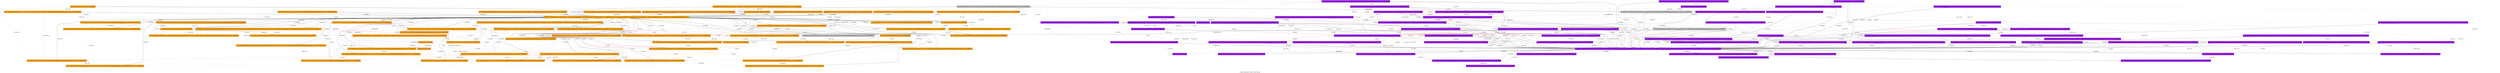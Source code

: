 strict graph "Program Dependency Graph for 'main' function" {
label="Program Dependency Graph for 'main' function";
Node0x561862c8b4a0 [fillcolor=orange, label="{  %21 = call i32 @sleep(i32 1), !dbg !114, DBGLOC file ./partitioned/multithreaded/orange/orange_rpc.c line 166 col 9 ENDDBGLOC}", shape="record", side="orange/orange", style=filled];
Node0x561862cbc9e0 [fillcolor=orange, label="{GLOBAL_VALUE:@_notify_next_tag.ssocket = internal global i8* null, align 8, !dbg !45, DBGLOC  ENDDBGLOC}", shape="record", side="orange/orange", style=filled];
Node0x561862c8b120 [fillcolor=orange, label="{  call void @llvm.memcpy.p0i8.p0i8.i64(i8* align 1 %14, i8* align 1 %15, i64 12, i1 false), !dbg !112, DBGLOC file ./partitioned/multithreaded/orange/orange_rpc.c line 165 col 19 ENDDBGLOC}", shape="record", side="orange/orange", style=filled];
Node0x561862ca8aa0 [fillcolor=orange, label="{  %7 = alloca \{ i64, i32 \}, align 1, DBGLOC  ENDDBGLOC}", shape="record", side="orange/orange", style=filled];
Node0x561862ca84a0 [fillcolor=orange, label="{  call void @llvm.dbg.declare(metadata %struct._tag** %2, metadata !119, metadata !DIExpression()), !dbg !120, DBGLOC file ./partitioned/multithreaded/orange/orange_rpc.c line 117 col 33 ENDDBGLOC}", shape="record", side="orange/orange", style=filled];
Node0x561862ca9010 [fillcolor=orange, label="{  %2 = alloca %struct._tag*, align 8, DBGLOC  ENDDBGLOC}", shape="record", side="orange/orange", style=filled];
Node0x56116bbf7a80 [fillcolor=purple, label="{GLOBAL_VALUE:@_handle_nextrpc.psocket = internal global i8* null, align 8, !dbg !45, DBGLOC  ENDDBGLOC}", shape="record", side="purple/purple", style=filled];
Node0x561862ca8b30 [fillcolor=orange, label="{  %16 = getelementptr inbounds \{ i64, i32 \}, \{ i64, i32 \}* %7, i32 0, i32 0, !dbg !112, DBGLOC file ./partitioned/multithreaded/orange/orange_rpc.c line 165 col 19 ENDDBGLOC}", shape="record", side="orange/orange", style=filled];
Node0x56116bbba300 [fillcolor=purple, label="{  call void @tag_write(%struct._tag* %3, i32 1, i32 1, i32 1), !dbg !113, DBGLOC file ./partitioned/multithreaded/purple/purple_rpc.c line 149 col 5 ENDDBGLOC}", shape="record", side="purple/purple", style=filled];
Node0x56116bbc5d60 [fillcolor=purple, label="{  %21 = call i32 @sleep(i32 1), !dbg !123, DBGLOC file ./partitioned/multithreaded/purple/purple_rpc.c line 161 col 9 ENDDBGLOC}", shape="record", side="purple/purple", style=filled];
Node0x56116bbba180 [fillcolor=purple, label="{  %2 = alloca %struct._tag*, align 8, DBGLOC  ENDDBGLOC}", shape="record", side="purple/purple", style=filled];
Node0x56116bbc9100 [fillcolor=purple, label="{  %28 = getelementptr inbounds %struct._nextrpc_datatype, %struct._nextrpc_datatype* %5, i32 0, i32 0, !dbg !134, DBGLOC file ./partitioned/multithreaded/purple/purple_rpc.c line 178 col 22 ENDDBGLOC}", shape="record", side="purple/purple", style=filled];
Node0x56116bbc91c0 [annotation="TAG_OKAY", dbginfo="Name: 6 on line 143 column 5 in file ./partitioned/multithreaded/purple/purple_rpc.c (local)", fillcolor=purple, label="{  %6 = alloca %struct._okay_datatype, align 1, DBGLOC  ENDDBGLOC}", shape="record", side="purple/purple", style=filled];
Node0x561862ca86e0 [fillcolor=orange, label="{  call void @llvm.dbg.declare(metadata %struct._tag* %4, metadata !123, metadata !DIExpression()), !dbg !124, DBGLOC file ./partitioned/multithreaded/orange/orange_rpc.c line 134 col 14 ENDDBGLOC}", shape="record", side="orange/orange", style=filled];
Node0x561862c8afd0 [fillcolor=orange, label="{  %13 = call i8* @xdc_pub_socket(), !dbg !110, DBGLOC file ./partitioned/multithreaded/orange/orange_rpc.c line 164 col 19 ENDDBGLOC}", shape="record", side="orange/orange", style=filled];
Node0x561862ca8f50 [fillcolor=orange, label="{  store i32 %33, i32* %34, align 1, !dbg !127, DBGLOC file ./partitioned/multithreaded/orange/orange_rpc.c line 171 col 13 ENDDBGLOC}", shape="record", side="orange/orange", style=filled];
Node0x56116bbc9340 [fillcolor=purple, label="{  %10 = load i32, i32* @_handle_nextrpc.inited, align 4, !dbg !114, DBGLOC file ./partitioned/multithreaded/purple/purple_rpc.c line 157 col 10 ENDDBGLOC}", shape="record", side="purple/purple", style=filled];
Node0x56116bbc5be0 [fillcolor=purple, label="{  call void @llvm.memcpy.p0i8.p0i8.i64(i8* align 1 %14, i8* align 1 %15, i64 12, i1 false), !dbg !121, DBGLOC file ./partitioned/multithreaded/purple/purple_rpc.c line 160 col 19 ENDDBGLOC}", shape="record", side="purple/purple", style=filled];
Node0x561862ca8a40 [fillcolor=orange, label="{  call void @llvm.dbg.declare(metadata %struct._okay_datatype* %6, metadata !151, metadata !DIExpression()), !dbg !157, DBGLOC file ./partitioned/multithreaded/orange/orange_rpc.c line 148 col 19 ENDDBGLOC}", shape="record", side="orange/orange", style=filled];
Node0x561862cc73d0 [fillcolor=orange, label="{GLOBAL_VALUE:@_notify_next_tag.psocket = internal global i8* null, align 8, !dbg !42, DBGLOC  ENDDBGLOC}", shape="record", side="orange/orange", style=filled];
Node0x561862ca8740 [dbginfo="Name: xdc_blocking_recv on line 180 column 5 in file ./partitioned/multithreaded/orange/orange_rpc.c (local)", fillcolor="gray", label="{  call void @xdc_blocking_recv(i8* %37, i8* %38, %struct._tag* %4), !dbg !133, DBGLOC file ./partitioned/multithreaded/orange/orange_rpc.c line 180 col 5 ENDDBGLOC}", shape="record", side="orange/orange", style="filled"];
Node0x561862c8b740 [fillcolor=orange, label="{\<\<ENTRY\>\> _notify_next_tag \<\<0x561862c2d800\> = distinct !DISubprogram(name: \"_notify_next_tag\", scope: \<0x561862c2e9e0\>, file: \<0x561862c2e9e0\>, line: 117, type: \<0x561862c2f7f0\>, scopeLine: 117, flags: DIFlagPrototyped, spFlags: DISPFlagDefinition, unit: \<0x561862c2d8f8\>, retainedNodes: \<0x561862c25850\>)\>}", shape="record", side="orange/orange", style=filled];
Node0x56116bbc9010 [fillcolor=purple, label="{  call void @tag_write(%struct._tag* %4, i32 2, i32 2, i32 2), !dbg !128, DBGLOC file ./partitioned/multithreaded/purple/purple_rpc.c line 174 col 5 ENDDBGLOC}", shape="record", side="purple/purple", style=filled];
Node0x56116bbc9650 [fillcolor=purple, label="{  store i32 0, i32* %25, align 1, !dbg !130, DBGLOC file ./partitioned/multithreaded/purple/purple_rpc.c line 175 col 12 ENDDBGLOC}", shape="record", side="purple/purple", style=filled];
Node0x56116bbc5bb0 [fillcolor=purple, label="{  %20 = call i8* @xdc_sub_socket(i64 %17, i32 %19), !dbg !121, DBGLOC file ./partitioned/multithreaded/purple/purple_rpc.c line 160 col 19 ENDDBGLOC}", shape="record", side="purple/purple", style=filled];
Node0x561862c8add0 [fillcolor=orange, label="{  %19 = load i32, i32* %18, align 1, !dbg !112, DBGLOC file ./partitioned/multithreaded/orange/orange_rpc.c line 165 col 19 ENDDBGLOC}", shape="record", side="orange/orange", style=filled];
Node0x56116bbc9280 [fillcolor=purple, label="{  %25 = getelementptr inbounds %struct._okay_datatype, %struct._okay_datatype* %6, i32 0, i32 0, !dbg !129, DBGLOC file ./partitioned/multithreaded/purple/purple_rpc.c line 175 col 10 ENDDBGLOC}", shape="record", side="purple/purple", style=filled];
Node0x56116bbba330 [dbginfo="Name: xdc_blocking_recv on line 173 column 5 in file ./partitioned/multithreaded/purple/purple_rpc.c (local)", fillcolor="gray", label="{  call void @xdc_blocking_recv(i8* %23, i8* %24, %struct._tag* %3), !dbg !127, DBGLOC file ./partitioned/multithreaded/purple/purple_rpc.c line 173 col 5 ENDDBGLOC}", shape="record", side="purple/purple", style="filled"];
Node0x561862ca8ef0 [fillcolor=orange, label="{  store i32 %25, i32* %26, align 1, !dbg !119, DBGLOC file ./partitioned/multithreaded/orange/orange_rpc.c line 169 col 13 ENDDBGLOC}", shape="record", side="orange/orange", style=filled];
Node0x56116bbb7790 [fillcolor=purple, label="{  ret void, !dbg !146, DBGLOC file ./partitioned/multithreaded/purple/purple_rpc.c line 181 col 1 ENDDBGLOC}", shape="record", side="purple/purple", style=filled];
Node0x561862ca8920 [fillcolor=orange, label="{  %34 = getelementptr inbounds %struct._nextrpc_datatype, %struct._nextrpc_datatype* %5, i32 0, i32 2, !dbg !126, DBGLOC file ./partitioned/multithreaded/orange/orange_rpc.c line 171 col 9 ENDDBGLOC}", shape="record", side="orange/orange", style=filled];
Node0x56116bbba240 [fillcolor=purple, label="{  %30 = load %struct._tag*, %struct._tag** %2, align 8, !dbg !135, DBGLOC file ./partitioned/multithreaded/purple/purple_rpc.c line 178 col 5 ENDDBGLOC}", shape="record", side="purple/purple", style=filled];
Node0x561862ca86b0 [dbginfo="Name: xdc_asyn_send on line 179 column 5 in file ./partitioned/multithreaded/orange/orange_rpc.c (local)", fillcolor="gray", label="{  call void @xdc_asyn_send(i8* %35, i8* %36, %struct._tag* %3), !dbg !130, DBGLOC file ./partitioned/multithreaded/orange/orange_rpc.c line 179 col 5 ENDDBGLOC}", shape="record", side="orange/orange", style="filled"];
Node0x56116bbb81b0 [color="blue", fillcolor=purple, label="{FORMAL_IN: 0 %struct._tag*}", shape="record", side="purple/purple", style=filled];
Node0x56116bbad600 [fillcolor=purple, label="{  br i1 %11, label %22, label %12, !dbg !116, DBGLOC file ./partitioned/multithreaded/purple/purple_rpc.c line 157 col 9 ENDDBGLOC}", shape="record", side="purple/purple", style=filled];
Node0x56116bbc92b0 [fillcolor=purple, label="{  %7 = alloca \{ i64, i32 \}, align 1, DBGLOC  ENDDBGLOC}", shape="record", side="purple/purple", style=filled];
Node0x561862ca8b60 [fillcolor=orange, label="{  %10 = load i32, i32* @_notify_next_tag.inited, align 4, !dbg !105, DBGLOC file ./partitioned/multithreaded/orange/orange_rpc.c line 162 col 10 ENDDBGLOC}", shape="record", side="orange/orange", style=filled];
Node0x56116bbf4f90 [fillcolor=purple, label="{  call void @_handle_nextrpc(%struct._tag* %5), !dbg !79, DBGLOC file ./partitioned/multithreaded/purple/purple_rpc.c line 285 col 1 ENDDBGLOC}", shape="record", side="purple/purple", style=filled];
Node0x56116bbc9400 [fillcolor=purple, label="{  call void @llvm.var.annotation(i8* %8, i8* getelementptr inbounds ([12 x i8], [12 x i8]* @.str.3, i32 0, i32 0), i8* getelementptr inbounds ([48 x i8], [48 x i8]* @.str.1.4, i32 0, i32 0), i32 138), !dbg !104, DBGLOC file ./partitioned/multithreaded/purple/purple_rpc.c line 138 col 5 ENDDBGLOC}", shape="record", side="purple/purple", style=filled];
Node0x56116bbba2a0 [fillcolor=purple, label="{  %3 = alloca %struct._tag, align 1, DBGLOC  ENDDBGLOC}", shape="record", side="purple/purple", style=filled];
Node0x561862ca8cb0 [fillcolor=orange, label="{  call void @llvm.var.annotation(i8* %8, i8* getelementptr inbounds ([12 x i8], [12 x i8]* @.str.3, i32 0, i32 0), i8* getelementptr inbounds ([48 x i8], [48 x i8]* @.str.1.4, i32 0, i32 0), i32 138), !dbg !94, DBGLOC file ./partitioned/multithreaded/orange/orange_rpc.c line 138 col 5 ENDDBGLOC}", shape="record", side="orange/orange", style=filled];
Node0x561862c8ae00 [fillcolor=orange, label="{  %29 = load i32, i32* %28, align 1, !dbg !121, DBGLOC file ./partitioned/multithreaded/orange/orange_rpc.c line 170 col 22 ENDDBGLOC}", shape="record", side="orange/orange", style=filled];
Node0x56116bb9cec0 [fillcolor=purple, label="{  store i32 %37, i32* %39, align 1, !dbg !145, DBGLOC file ./partitioned/multithreaded/purple/purple_rpc.c line 180 col 16 ENDDBGLOC}", shape="record", side="purple/purple", style=filled];
Node0x561862c8afa0 [fillcolor=orange, label="{  %37 = load i8*, i8** @_notify_next_tag.ssocket, align 8, !dbg !131, DBGLOC file ./partitioned/multithreaded/orange/orange_rpc.c line 180 col 23 ENDDBGLOC}", shape="record", side="orange/orange", style=filled];
Node0x561862ca8d10 [fillcolor=orange, label="{  call void @llvm.var.annotation(i8* %9, i8* getelementptr inbounds ([9 x i8], [9 x i8]* @.str.2.5, i32 0, i32 0), i8* getelementptr inbounds ([48 x i8], [48 x i8]* @.str.1.4, i32 0, i32 0), i32 148), !dbg !103, DBGLOC file ./partitioned/multithreaded/orange/orange_rpc.c line 148 col 5 ENDDBGLOC}", shape="record", side="orange/orange", style=filled];
Node0x56116bbc7e70 [fillcolor=purple, label="{  %33 = load i32, i32* %32, align 1, !dbg !138, DBGLOC file ./partitioned/multithreaded/purple/purple_rpc.c line 179 col 22 ENDDBGLOC}", shape="record", side="purple/purple", style=filled];
Node0x561862ca8e00 [fillcolor=orange, label="{  store i8* %13, i8** @_notify_next_tag.psocket, align 8, !dbg !111, DBGLOC file ./partitioned/multithreaded/orange/orange_rpc.c line 164 col 17 ENDDBGLOC}", shape="record", side="orange/orange", style=filled];
Node0x56116bbc6230 [fillcolor=purple, label="{  %35 = getelementptr inbounds %struct._tag, %struct._tag* %34, i32 0, i32 1, !dbg !140, DBGLOC file ./partitioned/multithreaded/purple/purple_rpc.c line 179 col 12 ENDDBGLOC}", shape="record", side="purple/purple", style=filled];
Node0x56116bbc90a0 [fillcolor=purple, label="{  call void @llvm.dbg.declare(metadata %struct._nextrpc_datatype* %5, metadata !139, metadata !DIExpression()), !dbg !162, DBGLOC file ./partitioned/multithreaded/purple/purple_rpc.c line 138 col 22 ENDDBGLOC}", shape="record", side="purple/purple", style=filled];
Node0x561862ca8830 [annotation="TAG_NEXTRPC", dbginfo="Name: 5 on line 138 column 5 in file ./partitioned/multithreaded/orange/orange_rpc.c (local)", fillcolor=orange, label="{  %5 = alloca %struct._nextrpc_datatype, align 1, DBGLOC  ENDDBGLOC}", shape="record", side="orange/orange", style=filled];
Node0x561862ca8b90 [fillcolor=orange, label="{  %18 = getelementptr inbounds \{ i64, i32 \}, \{ i64, i32 \}* %7, i32 0, i32 1, !dbg !112, DBGLOC file ./partitioned/multithreaded/orange/orange_rpc.c line 165 col 19 ENDDBGLOC}", shape="record", side="orange/orange", style=filled];
Node0x56116bbba2d0 [fillcolor=purple, label="{  call void @llvm.dbg.declare(metadata %struct._tag* %3, metadata !135, metadata !DIExpression()), !dbg !136, DBGLOC file ./partitioned/multithreaded/purple/purple_rpc.c line 133 col 14 ENDDBGLOC}", shape="record", side="purple/purple", style=filled];
Node0x561862ca88f0 [fillcolor=orange, label="{  %26 = getelementptr inbounds %struct._nextrpc_datatype, %struct._nextrpc_datatype* %5, i32 0, i32 0, !dbg !118, DBGLOC file ./partitioned/multithreaded/orange/orange_rpc.c line 169 col 9 ENDDBGLOC}", shape="record", side="orange/orange", style=filled];
Node0x56116bbc5ed0 [fillcolor=purple, label="{  %31 = getelementptr inbounds %struct._tag, %struct._tag* %30, i32 0, i32 0, !dbg !136, DBGLOC file ./partitioned/multithreaded/purple/purple_rpc.c line 178 col 12 ENDDBGLOC}", shape="record", side="purple/purple", style=filled];
Node0x56116bbc9590 [fillcolor=purple, label="{  store i8* %20, i8** @_handle_nextrpc.ssocket, align 8, !dbg !122, DBGLOC file ./partitioned/multithreaded/purple/purple_rpc.c line 160 col 17 ENDDBGLOC}", shape="record", side="purple/purple", style=filled];
Node0x561862c8af70 [fillcolor=orange, label="{  %35 = load i8*, i8** @_notify_next_tag.psocket, align 8, !dbg !128, DBGLOC file ./partitioned/multithreaded/orange/orange_rpc.c line 179 col 19 ENDDBGLOC}", shape="record", side="orange/orange", style=filled];
Node0x561862ca8650 [fillcolor=orange, label="{  call void @tag_write(%struct._tag* %3, i32 1, i32 1, i32 1), !dbg !95, DBGLOC file ./partitioned/multithreaded/orange/orange_rpc.c line 144 col 5 ENDDBGLOC}", shape="record", side="orange/orange", style=filled];
Node0x561862c89340 [fillcolor=orange, label="{  store %struct._tag* %0, %struct._tag** %2, align 8, DBGLOC  ENDDBGLOC}", shape="record", side="orange/orange", style=filled];
Node0x561862ca8890 [fillcolor=orange, label="{  %8 = bitcast %struct._nextrpc_datatype* %5 to i8*, !dbg !94, DBGLOC file ./partitioned/multithreaded/orange/orange_rpc.c line 138 col 5 ENDDBGLOC}", shape="record", side="orange/orange", style=filled];
Node0x56116bbc91f0 [fillcolor=purple, label="{  call void @llvm.dbg.declare(metadata %struct._okay_datatype* %6, metadata !164, metadata !DIExpression()), !dbg !170, DBGLOC file ./partitioned/multithreaded/purple/purple_rpc.c line 143 col 19 ENDDBGLOC}", shape="record", side="purple/purple", style=filled];
Node0x56116bbc93d0 [fillcolor=purple, label="{  %11 = icmp ne i32 %10, 0, !dbg !114, DBGLOC file ./partitioned/multithreaded/purple/purple_rpc.c line 157 col 10 ENDDBGLOC}", shape="record", side="purple/purple", style=filled];
Node0x56116bbc90d0 [fillcolor=purple, label="{  %8 = bitcast %struct._nextrpc_datatype* %5 to i8*, !dbg !104, DBGLOC file ./partitioned/multithreaded/purple/purple_rpc.c line 138 col 5 ENDDBGLOC}", shape="record", side="purple/purple", style=filled];
Node0x56116bbc81a0 [fillcolor=purple, label="{  %39 = getelementptr inbounds %struct._tag, %struct._tag* %38, i32 0, i32 2, !dbg !144, DBGLOC file ./partitioned/multithreaded/purple/purple_rpc.c line 180 col 12 ENDDBGLOC}", shape="record", side="purple/purple", style=filled];
Node0x56116bbc9250 [fillcolor=purple, label="{  %27 = bitcast %struct._okay_datatype* %6 to i8*, !dbg !132, DBGLOC file ./partitioned/multithreaded/purple/purple_rpc.c line 176 col 28 ENDDBGLOC}", shape="record", side="purple/purple", style=filled];
Node0x56116bbc9460 [fillcolor=purple, label="{  call void @llvm.var.annotation(i8* %9, i8* getelementptr inbounds ([9 x i8], [9 x i8]* @.str.2.5, i32 0, i32 0), i8* getelementptr inbounds ([48 x i8], [48 x i8]* @.str.1.4, i32 0, i32 0), i32 143), !dbg !112, DBGLOC file ./partitioned/multithreaded/purple/purple_rpc.c line 143 col 5 ENDDBGLOC}", shape="record", side="purple/purple", style=filled];
Node0x561862ca8860 [fillcolor=orange, label="{  call void @llvm.dbg.declare(metadata %struct._nextrpc_datatype* %5, metadata !125, metadata !DIExpression()), !dbg !148, DBGLOC file ./partitioned/multithreaded/orange/orange_rpc.c line 138 col 22 ENDDBGLOC}", shape="record", side="orange/orange", style=filled];
Node0x561862c8c340 [color="blue", fillcolor=orange, label="{FORMAL_OUT: 0 %struct._tag*}", shape="record", side="orange/orange", style=filled];
Node0x561862ca84d0 [fillcolor=orange, label="{  %27 = load %struct._tag*, %struct._tag** %2, align 8, !dbg !120, DBGLOC file ./partitioned/multithreaded/orange/orange_rpc.c line 170 col 15 ENDDBGLOC}", shape="record", side="orange/orange", style=filled];
Node0x56116bbc7fb0 [fillcolor=purple, label="{  %37 = load i32, i32* %36, align 1, !dbg !142, DBGLOC file ./partitioned/multithreaded/purple/purple_rpc.c line 180 col 22 ENDDBGLOC}", shape="record", side="purple/purple", style=filled];
Node0x56116bbba270 [fillcolor=purple, label="{  %38 = load %struct._tag*, %struct._tag** %2, align 8, !dbg !143, DBGLOC file ./partitioned/multithreaded/purple/purple_rpc.c line 180 col 5 ENDDBGLOC}", shape="record", side="purple/purple", style=filled];
Node0x56116bbc8fb0 [fillcolor=purple, label="{  %4 = alloca %struct._tag, align 1, DBGLOC  ENDDBGLOC}", shape="record", side="purple/purple", style=filled];
Node0x56116bbc9220 [fillcolor=purple, label="{  %9 = bitcast %struct._okay_datatype* %6 to i8*, !dbg !112, DBGLOC file ./partitioned/multithreaded/purple/purple_rpc.c line 143 col 5 ENDDBGLOC}", shape="record", side="purple/purple", style=filled];
Node0x56116bbc9130 [fillcolor=purple, label="{  %24 = bitcast %struct._nextrpc_datatype* %5 to i8*, !dbg !126, DBGLOC file ./partitioned/multithreaded/purple/purple_rpc.c line 173 col 32 ENDDBGLOC}", shape="record", side="purple/purple", style=filled];
Node0x561862c8bb50 [fillcolor=orange, label="{  ret void, !dbg !134, DBGLOC file ./partitioned/multithreaded/orange/orange_rpc.c line 183 col 1 ENDDBGLOC}", shape="record", side="orange/orange", style=filled];
Node0x561862ca89e0 [fillcolor=orange, label="{  %36 = bitcast %struct._nextrpc_datatype* %5 to i8*, !dbg !129, DBGLOC file ./partitioned/multithreaded/orange/orange_rpc.c line 179 col 28 ENDDBGLOC}", shape="record", side="orange/orange", style=filled];
Node0x561862ca8620 [fillcolor=orange, label="{  call void @llvm.dbg.declare(metadata %struct._tag* %3, metadata !121, metadata !DIExpression()), !dbg !122, DBGLOC file ./partitioned/multithreaded/orange/orange_rpc.c line 133 col 14 ENDDBGLOC}", shape="record", side="orange/orange", style=filled];
Node0x56116bbc9070 [dbginfo="Name: xdc_asyn_send on line 176 column 5 in file ./partitioned/multithreaded/purple/purple_rpc.c (local)", fillcolor="gray", label="{  call void @xdc_asyn_send(i8* %26, i8* %27, %struct._tag* %4), !dbg !133, DBGLOC file ./partitioned/multithreaded/purple/purple_rpc.c line 176 col 5 ENDDBGLOC}", shape="record", side="purple/purple", style="filled"];
Node0x56116bbc7e10 [fillcolor=purple, label="{  %26 = load i8*, i8** @_handle_nextrpc.psocket, align 8, !dbg !131, DBGLOC file ./partitioned/multithreaded/purple/purple_rpc.c line 176 col 19 ENDDBGLOC}", shape="record", side="purple/purple", style=filled];
Node0x561862c8b770 [fillcolor=orange, label="{  br label %22, !dbg !115, DBGLOC file ./partitioned/multithreaded/orange/orange_rpc.c line 167 col 5 ENDDBGLOC}", shape="record", side="orange/orange", style=filled];
Node0x56116bbc9560 [fillcolor=purple, label="{  store i8* %13, i8** @_handle_nextrpc.psocket, align 8, !dbg !120, DBGLOC file ./partitioned/multithreaded/purple/purple_rpc.c line 159 col 17 ENDDBGLOC}", shape="record", side="purple/purple", style=filled];
Node0x56116bbba1e0 [fillcolor=purple, label="{  call void @llvm.dbg.declare(metadata %struct._tag** %2, metadata !133, metadata !DIExpression()), !dbg !134, DBGLOC file ./partitioned/multithreaded/purple/purple_rpc.c line 117 col 32 ENDDBGLOC}", shape="record", side="purple/purple", style=filled];
Node0x561862c8b1e0 [fillcolor=orange, label="{  %24 = getelementptr inbounds %struct._tag, %struct._tag* %23, i32 0, i32 0, !dbg !117, DBGLOC file ./partitioned/multithreaded/orange/orange_rpc.c line 169 col 22 ENDDBGLOC}", shape="record", side="orange/orange", style=filled];
Node0x561862ca8e30 [fillcolor=orange, label="{  store i8* %20, i8** @_notify_next_tag.ssocket, align 8, !dbg !113, DBGLOC file ./partitioned/multithreaded/orange/orange_rpc.c line 165 col 17 ENDDBGLOC}", shape="record", side="orange/orange", style=filled];
Node0x56116bbc7de0 [fillcolor=purple, label="{  %19 = load i32, i32* %18, align 1, !dbg !121, DBGLOC file ./partitioned/multithreaded/purple/purple_rpc.c line 160 col 19 ENDDBGLOC}", shape="record", side="purple/purple", style=filled];
Node0x56116bb9d140 [fillcolor=purple, label="{  store i32 %33, i32* %35, align 1, !dbg !141, DBGLOC file ./partitioned/multithreaded/purple/purple_rpc.c line 179 col 16 ENDDBGLOC}", shape="record", side="purple/purple", style=filled];
Node0x56116bbc7e40 [fillcolor=purple, label="{  %29 = load i32, i32* %28, align 1, !dbg !134, DBGLOC file ./partitioned/multithreaded/purple/purple_rpc.c line 178 col 22 ENDDBGLOC}", shape="record", side="purple/purple", style=filled];
Node0x561862ca8bc0 [fillcolor=orange, label="{  store i32 1, i32* @_notify_next_tag.inited, align 4, !dbg !108, DBGLOC file ./partitioned/multithreaded/orange/orange_rpc.c line 163 col 16 ENDDBGLOC}", shape="record", side="orange/orange", style=filled];
Node0x561862ca8b00 [fillcolor=orange, label="{  %14 = bitcast \{ i64, i32 \}* %7 to i8*, !dbg !112, DBGLOC file ./partitioned/multithreaded/orange/orange_rpc.c line 165 col 19 ENDDBGLOC}", shape="record", side="orange/orange", style=filled];
Node0x56116bbc9310 [fillcolor=purple, label="{  %16 = getelementptr inbounds \{ i64, i32 \}, \{ i64, i32 \}* %7, i32 0, i32 0, !dbg !121, DBGLOC file ./partitioned/multithreaded/purple/purple_rpc.c line 160 col 19 ENDDBGLOC}", shape="record", side="purple/purple", style=filled];
Node0x561862ca8f80 [fillcolor=orange, label="{  br i1 %11, label %22, label %12, !dbg !107, DBGLOC file ./partitioned/multithreaded/orange/orange_rpc.c line 162 col 9 ENDDBGLOC}", shape="record", side="orange/orange", style=filled];
Node0x56116bbc9370 [fillcolor=purple, label="{  %18 = getelementptr inbounds \{ i64, i32 \}, \{ i64, i32 \}* %7, i32 0, i32 1, !dbg !121, DBGLOC file ./partitioned/multithreaded/purple/purple_rpc.c line 160 col 19 ENDDBGLOC}", shape="record", side="purple/purple", style=filled];
Node0x56116bbba1b0 [fillcolor=purple, label="{  store %struct._tag* %0, %struct._tag** %2, align 8, DBGLOC  ENDDBGLOC}", shape="record", side="purple/purple", style=filled];
Node0x561862ca8680 [fillcolor=orange, label="{  %4 = alloca %struct._tag, align 1, DBGLOC  ENDDBGLOC}", shape="record", side="orange/orange", style=filled];
Node0x561862ca85f0 [fillcolor=orange, label="{  %3 = alloca %struct._tag, align 1, DBGLOC  ENDDBGLOC}", shape="record", side="orange/orange", style=filled];
Node0x56116bbc93a0 [fillcolor=purple, label="{  store i32 1, i32* @_handle_nextrpc.inited, align 4, !dbg !117, DBGLOC file ./partitioned/multithreaded/purple/purple_rpc.c line 158 col 16 ENDDBGLOC}", shape="record", side="purple/purple", style=filled];
Node0x561862c8ae30 [fillcolor=orange, label="{  %33 = load i32, i32* %32, align 1, !dbg !125, DBGLOC file ./partitioned/multithreaded/orange/orange_rpc.c line 171 col 22 ENDDBGLOC}", shape="record", side="orange/orange", style=filled];
Node0x561862c8b350 [fillcolor=orange, label="{  %28 = getelementptr inbounds %struct._tag, %struct._tag* %27, i32 0, i32 1, !dbg !121, DBGLOC file ./partitioned/multithreaded/orange/orange_rpc.c line 170 col 22 ENDDBGLOC}", shape="record", side="orange/orange", style=filled];
Node0x56116bbc9190 [fillcolor=purple, label="{  %36 = getelementptr inbounds %struct._nextrpc_datatype, %struct._nextrpc_datatype* %5, i32 0, i32 2, !dbg !142, DBGLOC file ./partitioned/multithreaded/purple/purple_rpc.c line 180 col 22 ENDDBGLOC}", shape="record", side="purple/purple", style=filled];
Node0x561862ca8a70 [fillcolor=orange, label="{  %9 = bitcast %struct._okay_datatype* %6 to i8*, !dbg !103, DBGLOC file ./partitioned/multithreaded/orange/orange_rpc.c line 148 col 5 ENDDBGLOC}", shape="record", side="orange/orange", style=filled];
Node0x561862c8ad70 [fillcolor=orange, label="{  %17 = load i64, i64* %16, align 1, !dbg !112, DBGLOC file ./partitioned/multithreaded/orange/orange_rpc.c line 165 col 19 ENDDBGLOC}", shape="record", side="orange/orange", style=filled];
Node0x56116bbc92e0 [fillcolor=purple, label="{  %14 = bitcast \{ i64, i32 \}* %7 to i8*, !dbg !121, DBGLOC file ./partitioned/multithreaded/purple/purple_rpc.c line 160 col 19 ENDDBGLOC}", shape="record", side="purple/purple", style=filled];
Node0x561862ca85c0 [fillcolor=orange, label="{  %31 = load %struct._tag*, %struct._tag** %2, align 8, !dbg !124, DBGLOC file ./partitioned/multithreaded/orange/orange_rpc.c line 171 col 15 ENDDBGLOC}", shape="record", side="orange/orange", style=filled];
Node0x56116bbba210 [fillcolor=purple, label="{  %34 = load %struct._tag*, %struct._tag** %2, align 8, !dbg !139, DBGLOC file ./partitioned/multithreaded/purple/purple_rpc.c line 179 col 5 ENDDBGLOC}", shape="record", side="purple/purple", style=filled];
Node0x56116bbb7390 [fillcolor=purple, label="{\<\<ENTRY\>\> _handle_nextrpc \<\<0x56116bb59640\> = distinct !DISubprogram(name: \"_handle_nextrpc\", scope: \<0x56116bb5afd0\>, file: \<0x56116bb5afd0\>, line: 117, type: \<0x56116bb5b1c0\>, scopeLine: 117, flags: DIFlagPrototyped, spFlags: DISPFlagDefinition, unit: \<0x56116bb59388\>, retainedNodes: \<0x56116bb59100\>)\>}", shape="record", side="purple/purple", style=filled];
Node0x56116bbae770 [fillcolor=purple, label="{  store i32 %29, i32* %31, align 1, !dbg !137, DBGLOC file ./partitioned/multithreaded/purple/purple_rpc.c line 178 col 16 ENDDBGLOC}", shape="record", side="purple/purple", style=filled];
Node0x561862c8c280 [color="blue", fillcolor=orange, label="{FORMAL_IN: 0 %struct._tag*}", shape="record", side="orange/orange", style=filled];
Node0x56116bbc9040 [annotation="TAG_NEXTRPC", dbginfo="Name: 5 on line 138 column 5 in file ./partitioned/multithreaded/purple/purple_rpc.c (local)", fillcolor=purple, label="{  %5 = alloca %struct._nextrpc_datatype, align 1, DBGLOC  ENDDBGLOC}", shape="record", side="purple/purple", style=filled];
Node0x56116bbc9160 [fillcolor=purple, label="{  %32 = getelementptr inbounds %struct._nextrpc_datatype, %struct._nextrpc_datatype* %5, i32 0, i32 1, !dbg !138, DBGLOC file ./partitioned/multithreaded/purple/purple_rpc.c line 179 col 22 ENDDBGLOC}", shape="record", side="purple/purple", style=filled];
Node0x561862ca88c0 [fillcolor=orange, label="{  %30 = getelementptr inbounds %struct._nextrpc_datatype, %struct._nextrpc_datatype* %5, i32 0, i32 1, !dbg !122, DBGLOC file ./partitioned/multithreaded/orange/orange_rpc.c line 170 col 9 ENDDBGLOC}", shape="record", side="orange/orange", style=filled];
Node0x561862cc9010 [fillcolor=orange, label="{GLOBAL_VALUE:@_notify_next_tag.inited = internal global i32 0, align 4, !dbg !11, DBGLOC  ENDDBGLOC}", shape="record", side="orange/orange", style=filled];
Node0x561862c8b3b0 [fillcolor=orange, label="{  %32 = getelementptr inbounds %struct._tag, %struct._tag* %31, i32 0, i32 2, !dbg !125, DBGLOC file ./partitioned/multithreaded/orange/orange_rpc.c line 171 col 22 ENDDBGLOC}", shape="record", side="orange/orange", style=filled];
Node0x56116bbc7d80 [fillcolor=purple, label="{  %17 = load i64, i64* %16, align 1, !dbg !121, DBGLOC file ./partitioned/multithreaded/purple/purple_rpc.c line 160 col 19 ENDDBGLOC}", shape="record", side="purple/purple", style=filled];
Node0x56116bbc8fe0 [fillcolor=purple, label="{  call void @llvm.dbg.declare(metadata %struct._tag* %4, metadata !137, metadata !DIExpression()), !dbg !138, DBGLOC file ./partitioned/multithreaded/purple/purple_rpc.c line 134 col 14 ENDDBGLOC}", shape="record", side="purple/purple", style=filled];
Node0x56116bbb7400 [fillcolor=purple, label="{  br label %22, !dbg !124, DBGLOC file ./partitioned/multithreaded/purple/purple_rpc.c line 162 col 5 ENDDBGLOC}", shape="record", side="purple/purple", style=filled];
Node0x56116bbb8370 [color="blue", fillcolor=purple, label="{FORMAL_OUT: 0 %struct._tag*}", shape="record", side="purple/purple", style=filled];
Node0x561862ca8710 [fillcolor=orange, label="{  call void @tag_write(%struct._tag* %4, i32 2, i32 2, i32 2), !dbg !104, DBGLOC file ./partitioned/multithreaded/orange/orange_rpc.c line 154 col 5 ENDDBGLOC}", shape="record", side="orange/orange", style=filled];
Node0x56116bbc7db0 [fillcolor=purple, label="{  %23 = load i8*, i8** @_handle_nextrpc.ssocket, align 8, !dbg !125, DBGLOC file ./partitioned/multithreaded/purple/purple_rpc.c line 173 col 23 ENDDBGLOC}", shape="record", side="purple/purple", style=filled];
Node0x561862ca8770 [fillcolor=orange, label="{  %15 = bitcast %struct._tag* %4 to i8*, !dbg !112, DBGLOC file ./partitioned/multithreaded/orange/orange_rpc.c line 165 col 19 ENDDBGLOC}", shape="record", side="orange/orange", style=filled];
Node0x56116bbc8f80 [fillcolor=purple, label="{  %15 = bitcast %struct._tag* %3 to i8*, !dbg !121, DBGLOC file ./partitioned/multithreaded/purple/purple_rpc.c line 160 col 19 ENDDBGLOC}", shape="record", side="purple/purple", style=filled];
Node0x561862ca8500 [fillcolor=orange, label="{  %23 = load %struct._tag*, %struct._tag** %2, align 8, !dbg !116, DBGLOC file ./partitioned/multithreaded/orange/orange_rpc.c line 169 col 15 ENDDBGLOC}", shape="record", side="orange/orange", style=filled];
Node0x56116bbf7b20 [fillcolor=purple, label="{GLOBAL_VALUE:@_handle_nextrpc.ssocket = internal global i8* null, align 8, !dbg !48, DBGLOC  ENDDBGLOC}", shape="record", side="purple/purple", style=filled];
Node0x561862ca8a10 [annotation="TAG_OKAY", dbginfo="Name: 6 on line 148 column 5 in file ./partitioned/multithreaded/orange/orange_rpc.c (local)", fillcolor=orange, label="{  %6 = alloca %struct._okay_datatype, align 1, DBGLOC  ENDDBGLOC}", shape="record", side="orange/orange", style=filled];
Node0x561862c8b0f0 [fillcolor=orange, label="{  %20 = call i8* @xdc_sub_socket_non_blocking(i64 %17, i32 %19, i32 1000), !dbg !112, DBGLOC file ./partitioned/multithreaded/orange/orange_rpc.c line 165 col 19 ENDDBGLOC}", shape="record", side="orange/orange", style=filled];
Node0x561862ca8ad0 [fillcolor=orange, label="{  %38 = bitcast %struct._okay_datatype* %6 to i8*, !dbg !132, DBGLOC file ./partitioned/multithreaded/orange/orange_rpc.c line 180 col 32 ENDDBGLOC}", shape="record", side="orange/orange", style=filled];
Node0x56116bbc5b40 [fillcolor=purple, label="{  %13 = call i8* @xdc_pub_socket(), !dbg !119, DBGLOC file ./partitioned/multithreaded/purple/purple_rpc.c line 159 col 19 ENDDBGLOC}", shape="record", side="purple/purple", style=filled];
Node0x561862c8ada0 [fillcolor=orange, label="{  %25 = load i32, i32* %24, align 1, !dbg !117, DBGLOC file ./partitioned/multithreaded/orange/orange_rpc.c line 169 col 22 ENDDBGLOC}", shape="record", side="orange/orange", style=filled];
Node0x56116bbf3fc0 [fillcolor=purple, label="{GLOBAL_VALUE:@_handle_nextrpc.inited = internal global i32 0, align 4, !dbg !20, DBGLOC  ENDDBGLOC}", shape="record", side="purple/purple", style=filled];
Node0x561862ca8c80 [fillcolor=orange, label="{  %11 = icmp ne i32 %10, 0, !dbg !105, DBGLOC file ./partitioned/multithreaded/orange/orange_rpc.c line 162 col 10 ENDDBGLOC}", shape="record", side="orange/orange", style=filled];
Node0x561862ca8f20 [fillcolor=orange, label="{  store i32 %29, i32* %30, align 1, !dbg !123, DBGLOC file ./partitioned/multithreaded/orange/orange_rpc.c line 170 col 13 ENDDBGLOC}", shape="record", side="orange/orange", style=filled];
N [pos="0,25!", shape=polygon, side=green, style=invis];
S [pos="0,-25!", shape=polygon, side=orange, style=invis];
Node0x561862c8b4a0 -- Node0x561862c8af70  [label="{D_general}", style="dotted"];
Node0x561862c8b4a0 -- Node0x561862c8afa0  [label="{D_general}", style="dotted"];
Node0x561862c8b4a0 -- Node0x561862c8b740  [label="{CONTROL}"];
Node0x561862c8b4a0 -- S  [style=invis];
Node0x561862cbc9e0 -- Node0x561862c8b740  [label="{SCOPE}"];
Node0x561862cbc9e0 -- Node0x561862c8afa0  [label="{GLOBAL_DEP}", style="dotted"];
Node0x561862cbc9e0 -- Node0x561862ca8e30  [label="{GLOBAL_DEP}", style="dotted"];
Node0x561862cbc9e0 -- S  [style=invis];
Node0x561862c8b120 -- Node0x561862ca8770  [label="{DEF_USE}", style="dotted"];
Node0x561862c8b120 -- Node0x561862ca8b00  [label="{DEF_USE}", style="dotted"];
Node0x561862c8b120 -- Node0x561862c8b740  [label="{CONTROL}"];
Node0x561862c8b120 -- S  [style=invis];
Node0x561862ca8aa0 -- Node0x561862ca8b00  [color="red", label="{D_ALIAS}", penwidth="2.0", style="dotted"];
Node0x561862ca8aa0 -- Node0x561862ca8b30  [label="{DEF_USE}", style="dotted"];
Node0x561862ca8aa0 -- Node0x561862ca8b90  [label="{DEF_USE}", style="dotted"];
Node0x561862ca8aa0 -- Node0x561862c8ad70  [label="{D_general}", style="dotted"];
Node0x561862ca8aa0 -- Node0x561862c8add0  [label="{D_general}", style="dotted"];
Node0x561862ca8aa0 -- Node0x561862c8b740  [label="{CONTROL}"];
Node0x561862ca8aa0 -- S  [style=invis];
Node0x561862ca84a0 -- Node0x561862ca9010  [label="{DEF_USE}", style="dotted"];
Node0x561862ca84a0 -- Node0x561862c8b740  [label="{CONTROL}"];
Node0x561862ca84a0 -- S  [style=invis];
Node0x561862ca9010 -- Node0x561862c89340  [label="{DEF_USE}", style="dotted"];
Node0x561862ca9010 -- Node0x561862ca8500  [label="{DATA_READ}", style="dotted"];
Node0x561862ca9010 -- Node0x561862ca84d0  [label="{DATA_READ}", style="dotted"];
Node0x561862ca9010 -- Node0x561862ca85c0  [label="{DATA_READ}", style="dotted"];
Node0x561862ca9010 -- Node0x561862c8b740  [label="{CONTROL}"];
Node0x561862ca9010 -- S  [style=invis];
Node0x56116bbf7a80 -- Node0x56116bbb7390  [label="{SCOPE}"];
Node0x56116bbf7a80 -- Node0x56116bbc7e10  [label="{GLOBAL_DEP}", style="dotted"];
Node0x56116bbf7a80 -- Node0x56116bbc9560  [label="{GLOBAL_DEP}", style="dotted"];
Node0x56116bbf7a80 -- N  [style=invis];
Node0x561862ca8b30 -- Node0x561862c8ad70  [label="{DATA_READ}", style="dotted"];
Node0x561862ca8b30 -- Node0x561862c8b740  [label="{CONTROL}"];
Node0x561862ca8b30 -- S  [style=invis];
Node0x56116bbba300 -- Node0x56116bbba2a0  [label="{DEF_USE}", style="dotted"];
Node0x56116bbba300 -- Node0x56116bbc7db0  [label="{D_general}", style="dotted"];
Node0x56116bbba300 -- Node0x56116bbc7e10  [label="{D_general}", style="dotted"];
Node0x56116bbba300 -- Node0x56116bbc7e40  [label="{D_general}", style="dotted"];
Node0x56116bbba300 -- Node0x56116bbc7e70  [label="{D_general}", style="dotted"];
Node0x56116bbba300 -- Node0x56116bbc7fb0  [label="{D_general}", style="dotted"];
Node0x56116bbba300 -- Node0x56116bbb7390  [label="{CONTROL}"];
Node0x56116bbba300 -- N  [style=invis];
Node0x56116bbc5d60 -- Node0x56116bbc7db0  [label="{D_general}", style="dotted"];
Node0x56116bbc5d60 -- Node0x56116bbc7e10  [label="{D_general}", style="dotted"];
Node0x56116bbc5d60 -- Node0x56116bbc7e40  [label="{D_general}", style="dotted"];
Node0x56116bbc5d60 -- Node0x56116bbc7e70  [label="{D_general}", style="dotted"];
Node0x56116bbc5d60 -- Node0x56116bbc7fb0  [label="{D_general}", style="dotted"];
Node0x56116bbc5d60 -- Node0x56116bbb7390  [label="{CONTROL}"];
Node0x56116bbc5d60 -- N  [style=invis];
Node0x56116bbba180 -- Node0x56116bbba1b0  [label="{DEF_USE}", style="dotted"];
Node0x56116bbba180 -- Node0x56116bbba1e0  [label="{DEF_USE}", style="dotted"];
Node0x56116bbba180 -- Node0x56116bbba240  [label="{DATA_READ}", style="dotted"];
Node0x56116bbba180 -- Node0x56116bbba210  [label="{DATA_READ}", style="dotted"];
Node0x56116bbba180 -- Node0x56116bbba270  [label="{DATA_READ}", style="dotted"];
Node0x56116bbba180 -- Node0x56116bbb7390  [label="{CONTROL}"];
Node0x56116bbba180 -- N  [style=invis];
Node0x56116bbc9100 -- Node0x56116bbc9040  [label="{DEF_USE}", style="dotted"];
Node0x56116bbc9100 -- Node0x56116bbc7e40  [label="{DATA_READ}", style="dotted"];
Node0x56116bbc9100 -- Node0x56116bbb7390  [label="{CONTROL}"];
Node0x56116bbc9100 -- N  [style=invis];
Node0x56116bbc91c0 -- Node0x56116bbc91f0  [label="{DEF_USE}", style="dotted"];
Node0x56116bbc91c0 -- Node0x56116bbc9220  [color="red", label="{D_ALIAS}", penwidth="2.0", style="dotted"];
Node0x56116bbc91c0 -- Node0x56116bbc9280  [label="{DEF_USE}", style="dotted"];
Node0x56116bbc91c0 -- Node0x56116bbc9250  [color="red", label="{D_ALIAS}", penwidth="2.0", style="dotted"];
Node0x56116bbc91c0 -- Node0x56116bbb7390  [label="{CONTROL}"];
Node0x56116bbc91c0 -- N  [style=invis];
Node0x561862ca86e0 -- Node0x561862ca8680  [label="{DEF_USE}", style="dotted"];
Node0x561862ca86e0 -- Node0x561862c8b740  [label="{CONTROL}"];
Node0x561862ca86e0 -- S  [style=invis];
Node0x561862c8afd0 -- Node0x561862ca8e00  [label="{DEF_USE}", style="dotted"];
Node0x561862c8afd0 -- Node0x561862c8b740  [label="{CONTROL}"];
Node0x561862c8afd0 -- S  [style=invis];
Node0x561862ca8f50 -- Node0x561862ca8920  [label="{DEF_USE}", style="dotted"];
Node0x561862ca8f50 -- Node0x561862ca8b60  [color="red", label="{D_ALIAS}", penwidth="2.0", style="dotted"];
Node0x561862ca8f50 -- Node0x561862ca8bc0  [color="red", label="{D_ALIAS}", penwidth="2.0", style="dotted"];
Node0x561862ca8f50 -- Node0x561862ca8ef0  [color="red", label="{D_ALIAS}", penwidth="2.0", style="dotted"];
Node0x561862ca8f50 -- Node0x561862ca8f20  [color="red", label="{D_ALIAS}", penwidth="2.0", style="dotted"];
Node0x561862ca8f50 -- Node0x561862c8ae30  [label="{DEF_USE}", style="dotted"];
Node0x561862ca8f50 -- Node0x561862c8b740  [label="{CONTROL}"];
Node0x561862ca8f50 -- S  [style=invis];
Node0x56116bbc9340 -- Node0x56116bbba1b0  [color="red", label="{D_ALIAS}", penwidth="2.0", style="dotted"];
Node0x56116bbc9340 -- Node0x56116bbc93d0  [label="{DEF_USE}", style="dotted"];
Node0x56116bbc9340 -- Node0x56116bbc93a0  [color="red", label="{D_ALIAS}", penwidth="2.0", style="dotted"];
Node0x56116bbc9340 -- Node0x56116bbc9560  [color="red", label="{D_ALIAS}", penwidth="2.0", style="dotted"];
Node0x56116bbc9340 -- Node0x56116bbc9590  [color="red", label="{D_ALIAS}", penwidth="2.0", style="dotted"];
Node0x56116bbc9340 -- Node0x56116bbc9650  [color="red", label="{D_ALIAS}", penwidth="2.0", style="dotted"];
Node0x56116bbc9340 -- Node0x56116bbae770  [color="red", label="{D_ALIAS}", penwidth="2.0", style="dotted"];
Node0x56116bbc9340 -- Node0x56116bb9d140  [color="red", label="{D_ALIAS}", penwidth="2.0", style="dotted"];
Node0x56116bbc9340 -- Node0x56116bb9cec0  [color="red", label="{D_ALIAS}", penwidth="2.0", style="dotted"];
Node0x56116bbc9340 -- Node0x56116bbb7390  [label="{CONTROL}"];
Node0x56116bbc9340 -- Node0x56116bbf3fc0  [label="{GLOBAL_DEP}", style="dotted"];
Node0x56116bbc9340 -- N  [style=invis];
Node0x56116bbc5be0 -- Node0x56116bbc8f80  [label="{DEF_USE}", style="dotted"];
Node0x56116bbc5be0 -- Node0x56116bbc92e0  [label="{DEF_USE}", style="dotted"];
Node0x56116bbc5be0 -- Node0x56116bbb7390  [label="{CONTROL}"];
Node0x56116bbc5be0 -- N  [style=invis];
Node0x561862ca8a40 -- Node0x561862ca8a10  [label="{DEF_USE}", style="dotted"];
Node0x561862ca8a40 -- Node0x561862c8b740  [label="{CONTROL}"];
Node0x561862ca8a40 -- S  [style=invis];
Node0x561862cc73d0 -- Node0x561862c8b740  [label="{SCOPE}"];
Node0x561862cc73d0 -- Node0x561862c8af70  [label="{GLOBAL_DEP}", style="dotted"];
Node0x561862cc73d0 -- Node0x561862ca8e00  [label="{GLOBAL_DEP}", style="dotted"];
Node0x561862cc73d0 -- S  [style=invis];
Node0x561862ca8740 -- Node0x561862ca8680  [label="{DEF_USE}", style="dotted"];
Node0x561862ca8740 -- Node0x56116bbc9070  [label="{CROSSDOMAIN}"];
Node0x561862ca8740 -- Node0x561862ca8ad0  [label="{DEF_USE}", style="dotted"];
Node0x561862ca8740 -- Node0x561862c8afa0  [label="{DEF_USE}", style="dotted"];
Node0x561862ca8740 -- Node0x561862c8b740  [label="{CONTROL}"];
Node0x561862c8b740 -- Node0x561862ca85f0  [label="{CONTROL}"];
Node0x561862c8b740 -- Node0x561862ca8680  [label="{CONTROL}"];
Node0x561862c8b740 -- Node0x561862ca8830  [label="{CONTROL}"];
Node0x561862c8b740 -- Node0x561862ca8a10  [label="{CONTROL}"];
Node0x561862c8b740 -- Node0x561862c89340  [label="{CONTROL}"];
Node0x561862c8b740 -- Node0x561862ca8620  [label="{CONTROL}"];
Node0x561862c8b740 -- Node0x561862ca8860  [label="{CONTROL}"];
Node0x561862c8b740 -- Node0x561862ca8890  [label="{CONTROL}"];
Node0x561862c8b740 -- Node0x561862ca8cb0  [label="{CONTROL}"];
Node0x561862c8b740 -- Node0x561862ca8650  [label="{CONTROL}"];
Node0x561862c8b740 -- Node0x561862ca8a70  [label="{CONTROL}"];
Node0x561862c8b740 -- Node0x561862ca8d10  [label="{CONTROL}"];
Node0x561862c8b740 -- Node0x561862ca8710  [label="{CONTROL}"];
Node0x561862c8b740 -- Node0x561862ca8b60  [label="{CONTROL}"];
Node0x561862c8b740 -- Node0x561862ca8c80  [label="{CONTROL}"];
Node0x561862c8b740 -- Node0x561862ca8f80  [label="{CONTROL}"];
Node0x561862c8b740 -- Node0x561862ca8bc0  [label="{CONTROL}"];
Node0x561862c8b740 -- Node0x561862ca8e00  [label="{CONTROL}"];
Node0x561862c8b740 -- Node0x561862ca8b00  [label="{CONTROL}"];
Node0x561862c8b740 -- Node0x561862ca8770  [label="{CONTROL}"];
Node0x561862c8b740 -- Node0x561862c8ad70  [label="{CONTROL}"];
Node0x561862c8b740 -- Node0x561862ca8b90  [label="{CONTROL}"];
Node0x561862c8b740 -- Node0x561862c8add0  [label="{CONTROL}"];
Node0x561862c8b740 -- Node0x561862c8b0f0  [label="{CONTROL}"];
Node0x561862c8b740 -- Node0x561862ca8e30  [label="{CONTROL}"];
Node0x561862c8b740 -- Node0x561862c8b770  [label="{CONTROL}"];
Node0x561862c8b740 -- Node0x561862ca8500  [label="{CONTROL}"];
Node0x561862c8b740 -- Node0x561862c8b1e0  [label="{CONTROL}"];
Node0x561862c8b740 -- Node0x561862c8ada0  [label="{CONTROL}"];
Node0x561862c8b740 -- Node0x561862ca88f0  [label="{CONTROL}"];
Node0x561862c8b740 -- Node0x561862ca8ef0  [label="{CONTROL}"];
Node0x561862c8b740 -- Node0x561862ca84d0  [label="{CONTROL}"];
Node0x561862c8b740 -- Node0x561862c8b350  [label="{CONTROL}"];
Node0x561862c8b740 -- Node0x561862c8ae00  [label="{CONTROL}"];
Node0x561862c8b740 -- Node0x561862ca88c0  [label="{CONTROL}"];
Node0x561862c8b740 -- Node0x561862ca8f20  [label="{CONTROL}"];
Node0x561862c8b740 -- Node0x561862ca85c0  [label="{CONTROL}"];
Node0x561862c8b740 -- Node0x561862c8b3b0  [label="{CONTROL}"];
Node0x561862c8b740 -- Node0x561862c8ae30  [label="{CONTROL}"];
Node0x561862c8b740 -- Node0x561862ca8920  [label="{CONTROL}"];
Node0x561862c8b740 -- Node0x561862c8af70  [label="{CONTROL}"];
Node0x561862c8b740 -- Node0x561862ca89e0  [label="{CONTROL}"];
Node0x561862c8b740 -- Node0x561862ca86b0  [label="{CONTROL}"];
Node0x561862c8b740 -- Node0x561862c8afa0  [label="{CONTROL}"];
Node0x561862c8b740 -- Node0x561862ca8ad0  [label="{CONTROL}"];
Node0x561862c8b740 -- Node0x561862c8bb50  [label="{CONTROL}"];
Node0x561862c8b740 -- Node0x561862c8c280  [color="blue", label="{PARAMETER}", style="dashed"];
Node0x561862c8b740 -- Node0x561862c8c340  [color="blue", label="{PARAMETER}", style="dashed"];
Node0x561862c8b740 -- Node0x561862cc9010  [label="{SCOPE}"];
Node0x56116bbc9010 -- Node0x56116bbc8fb0  [label="{DEF_USE}", style="dotted"];
Node0x56116bbc9010 -- Node0x56116bbb7390  [label="{CONTROL}"];
Node0x56116bbc9010 -- N  [style=invis];
Node0x56116bbc9650 -- Node0x56116bbc9280  [label="{DEF_USE}", style="dotted"];
Node0x56116bbc9650 -- Node0x56116bbc93a0  [color="red", label="{D_ALIAS}", penwidth="2.0", style="dotted"];
Node0x56116bbc9650 -- Node0x56116bbb7390  [label="{CONTROL}"];
Node0x56116bbc9650 -- N  [style=invis];
Node0x56116bbc5bb0 -- Node0x56116bbc7d80  [label="{DEF_USE}", style="dotted"];
Node0x56116bbc5bb0 -- Node0x56116bbc7de0  [label="{DEF_USE}", style="dotted"];
Node0x56116bbc5bb0 -- Node0x56116bbc9590  [label="{DEF_USE}", style="dotted"];
Node0x56116bbc5bb0 -- Node0x56116bbb7390  [label="{CONTROL}"];
Node0x56116bbc5bb0 -- N  [style=invis];
Node0x561862c8add0 -- Node0x561862ca8b90  [label="{DATA_READ}", style="dotted"];
Node0x561862c8add0 -- Node0x561862ca8bc0  [color="red", label="{D_ALIAS}", penwidth="2.0", style="dotted"];
Node0x561862c8add0 -- Node0x561862c8b0f0  [label="{DEF_USE}", style="dotted"];
Node0x561862c8add0 -- S  [style=invis];
Node0x56116bbc9280 -- Node0x56116bbb7390  [label="{CONTROL}"];
Node0x56116bbc9280 -- N  [style=invis];
Node0x56116bbba330 -- Node0x561862ca86b0  [label="{CROSSDOMAIN}"];
Node0x56116bbba330 -- Node0x56116bbba2a0  [label="{DEF_USE}", style="dotted"];
Node0x56116bbba330 -- Node0x56116bbc9130  [label="{DEF_USE}", style="dotted"];
Node0x56116bbba330 -- Node0x56116bbc7db0  [label="{DEF_USE}", style="dotted"];
Node0x56116bbba330 -- Node0x56116bbb7390  [label="{CONTROL}"];
Node0x561862ca8ef0 -- Node0x561862ca88f0  [label="{DEF_USE}", style="dotted"];
Node0x561862ca8ef0 -- Node0x561862ca8b60  [color="red", label="{D_ALIAS}", penwidth="2.0", style="dotted"];
Node0x561862ca8ef0 -- Node0x561862ca8bc0  [color="red", label="{D_ALIAS}", penwidth="2.0", style="dotted"];
Node0x561862ca8ef0 -- Node0x561862ca8f20  [color="red", label="{D_ALIAS}", penwidth="2.0", style="dotted"];
Node0x561862ca8ef0 -- Node0x561862c8ada0  [label="{DEF_USE}", style="dotted"];
Node0x561862ca8ef0 -- S  [style=invis];
Node0x56116bbb7790 -- Node0x56116bbb7390  [label="{CONTROL}"];
Node0x56116bbb7790 -- Node0x56116bbf4f90  [label="{D_general}", style="dotted"];
Node0x56116bbb7790 -- N  [style=invis];
Node0x561862ca8920 -- Node0x561862ca8830  [label="{DEF_USE}", style="dotted"];
Node0x561862ca8920 -- S  [style=invis];
Node0x56116bbba240 -- Node0x56116bbba1b0  [label="{RAW}", style="dotted"];
Node0x56116bbba240 -- Node0x56116bbc5ed0  [label="{DEF_USE}", style="dotted"];
Node0x56116bbba240 -- Node0x56116bbc93a0  [color="red", label="{D_ALIAS}", penwidth="2.0", style="dotted"];
Node0x56116bbba240 -- Node0x56116bbb8370  [label="{D_general}", style="dotted"];
Node0x56116bbba240 -- Node0x56116bbb7390  [label="{CONTROL}"];
Node0x56116bbba240 -- N  [style=invis];
Node0x561862ca86b0 -- Node0x561862ca85f0  [label="{DEF_USE}", style="dotted"];
Node0x561862ca86b0 -- Node0x561862ca89e0  [label="{DEF_USE}", style="dotted"];
Node0x561862ca86b0 -- Node0x561862c8af70  [label="{DEF_USE}", style="dotted"];
Node0x56116bbb81b0 -- Node0x56116bbb7390  [color="blue", label="{PARAMETER}", style="dashed"];
Node0x56116bbb81b0 -- Node0x56116bbb8370  [color="blue", label="{PARAMETER}", style="dashed"];
Node0x56116bbb81b0 -- Node0x56116bbba1b0  [label="{D_general}", style="dotted"];
Node0x56116bbb81b0 -- N  [style=invis];
Node0x56116bbad600 -- Node0x56116bbc93d0  [label="{DEF_USE}", style="dotted"];
Node0x56116bbad600 -- Node0x56116bbb7390  [label="{CONTROL}"];
Node0x56116bbad600 -- N  [style=invis];
Node0x56116bbc92b0 -- Node0x56116bbc92e0  [color="red", label="{D_ALIAS}", penwidth="2.0", style="dotted"];
Node0x56116bbc92b0 -- Node0x56116bbc9310  [label="{DEF_USE}", style="dotted"];
Node0x56116bbc92b0 -- Node0x56116bbc9370  [label="{DEF_USE}", style="dotted"];
Node0x56116bbc92b0 -- Node0x56116bbc7d80  [label="{D_general}", style="dotted"];
Node0x56116bbc92b0 -- Node0x56116bbc7de0  [label="{D_general}", style="dotted"];
Node0x56116bbc92b0 -- Node0x56116bbb7390  [label="{CONTROL}"];
Node0x56116bbc92b0 -- N  [style=invis];
Node0x561862ca8b60 -- Node0x561862c89340  [color="red", label="{D_ALIAS}", penwidth="2.0", style="dotted"];
Node0x561862ca8b60 -- Node0x561862ca8c80  [label="{DEF_USE}", style="dotted"];
Node0x561862ca8b60 -- Node0x561862ca8bc0  [color="red", label="{D_ALIAS}", penwidth="2.0", style="dotted"];
Node0x561862ca8b60 -- Node0x561862ca8e00  [color="red", label="{D_ALIAS}", penwidth="2.0", style="dotted"];
Node0x561862ca8b60 -- Node0x561862ca8e30  [color="red", label="{D_ALIAS}", penwidth="2.0", style="dotted"];
Node0x561862ca8b60 -- Node0x561862ca8f20  [color="red", label="{D_ALIAS}", penwidth="2.0", style="dotted"];
Node0x561862ca8b60 -- Node0x561862cc9010  [label="{GLOBAL_DEP}", style="dotted"];
Node0x561862ca8b60 -- S  [style=invis];
Node0x56116bbf4f90 -- Node0x56116bbb7390  [label="{CONTROL}"];
Node0x56116bbf4f90 -- N  [style=invis];
Node0x56116bbc9400 -- Node0x56116bbc90d0  [label="{DEF_USE}", style="dotted"];
Node0x56116bbc9400 -- Node0x56116bbb7390  [label="{CONTROL}"];
Node0x56116bbc9400 -- N  [style=invis];
Node0x56116bbba2a0 -- Node0x56116bbba2d0  [label="{DEF_USE}", style="dotted"];
Node0x56116bbba2a0 -- Node0x56116bbc8f80  [color="red", label="{D_ALIAS}", penwidth="2.0", style="dotted"];
Node0x56116bbba2a0 -- Node0x56116bbb7390  [label="{CONTROL}"];
Node0x561862ca8cb0 -- Node0x561862ca8890  [label="{DEF_USE}", style="dotted"];
Node0x561862ca8cb0 -- S  [style=invis];
Node0x561862c8ae00 -- Node0x561862ca8bc0  [color="red", label="{D_ALIAS}", penwidth="2.0", style="dotted"];
Node0x561862c8ae00 -- Node0x561862ca8e00  [color="red", label="{D_ALIAS}", penwidth="2.0", style="dotted"];
Node0x561862c8ae00 -- Node0x561862ca8e30  [color="red", label="{D_ALIAS}", penwidth="2.0", style="dotted"];
Node0x561862c8ae00 -- Node0x561862ca8f20  [label="{DEF_USE}", style="dotted"];
Node0x561862c8ae00 -- Node0x561862c8b350  [label="{DATA_READ}", style="dotted"];
Node0x561862c8ae00 -- S  [style=invis];
Node0x56116bb9cec0 -- Node0x56116bbc93a0  [color="red", label="{D_ALIAS}", penwidth="2.0", style="dotted"];
Node0x56116bb9cec0 -- Node0x56116bbc9560  [color="red", label="{D_ALIAS}", penwidth="2.0", style="dotted"];
Node0x56116bb9cec0 -- Node0x56116bbc9590  [color="red", label="{D_ALIAS}", penwidth="2.0", style="dotted"];
Node0x56116bb9cec0 -- Node0x56116bbae770  [color="red", label="{D_ALIAS}", penwidth="2.0", style="dotted"];
Node0x56116bb9cec0 -- Node0x56116bb9d140  [color="red", label="{D_ALIAS}", penwidth="2.0", style="dotted"];
Node0x56116bb9cec0 -- Node0x56116bbc7db0  [color="red", label="{D_ALIAS}", penwidth="2.0", style="dotted"];
Node0x56116bb9cec0 -- Node0x56116bbc7e10  [color="red", label="{D_ALIAS}", penwidth="2.0", style="dotted"];
Node0x56116bb9cec0 -- Node0x56116bbc7fb0  [label="{DEF_USE}", style="dotted"];
Node0x56116bb9cec0 -- Node0x56116bbc81a0  [label="{DEF_USE}", style="dotted"];
Node0x56116bb9cec0 -- Node0x56116bbb7390  [label="{CONTROL}"];
Node0x56116bb9cec0 -- N  [style=invis];
Node0x561862c8afa0 -- Node0x561862ca8bc0  [color="red", label="{D_ALIAS}", penwidth="2.0", style="dotted"];
Node0x561862c8afa0 -- Node0x561862ca8e00  [color="red", label="{D_ALIAS}", penwidth="2.0", style="dotted"];
Node0x561862c8afa0 -- Node0x561862ca8e30  [color="red", label="{D_ALIAS}", penwidth="2.0", style="dotted"];
Node0x561862c8afa0 -- Node0x561862ca8710  [label="{D_general}", style="dotted"];
Node0x561862ca8d10 -- Node0x561862ca8a70  [label="{DEF_USE}", style="dotted"];
Node0x561862ca8d10 -- S  [style=invis];
Node0x56116bbc7e70 -- Node0x56116bbc9160  [label="{DATA_READ}", style="dotted"];
Node0x56116bbc7e70 -- Node0x56116bbc93a0  [color="red", label="{D_ALIAS}", penwidth="2.0", style="dotted"];
Node0x56116bbc7e70 -- Node0x56116bb9d140  [label="{DEF_USE}", style="dotted"];
Node0x56116bbc7e70 -- Node0x56116bbb7390  [label="{CONTROL}"];
Node0x56116bbc7e70 -- N  [style=invis];
Node0x561862ca8e00 -- Node0x561862ca8bc0  [color="red", label="{D_ALIAS}", penwidth="2.0", style="dotted"];
Node0x561862ca8e00 -- Node0x561862c8ada0  [color="red", label="{D_ALIAS}", penwidth="2.0", style="dotted"];
Node0x561862ca8e00 -- Node0x561862c8ae30  [color="red", label="{D_ALIAS}", penwidth="2.0", style="dotted"];
Node0x561862ca8e00 -- Node0x561862c8af70  [color="red", label="{D_ALIAS}", penwidth="2.0", style="dotted"];
Node0x561862ca8e00 -- Node0x561862ca8e30  [color="red", label="{D_ALIAS}", penwidth="2.0", style="dotted"];
Node0x561862ca8e00 -- S  [style=invis];
Node0x56116bbc6230 -- Node0x56116bbba210  [label="{DEF_USE}", style="dotted"];
Node0x56116bbc6230 -- Node0x56116bb9d140  [label="{DEF_USE}", style="dotted"];
Node0x56116bbc6230 -- Node0x56116bbb7390  [label="{CONTROL}"];
Node0x56116bbc6230 -- N  [style=invis];
Node0x56116bbc90a0 -- Node0x56116bbc9040  [label="{DEF_USE}", style="dotted"];
Node0x56116bbc90a0 -- Node0x56116bbb7390  [label="{CONTROL}"];
Node0x56116bbc90a0 -- N  [style=invis];
Node0x561862ca8830 -- Node0x561862ca8860  [label="{DEF_USE}", style="dotted"];
Node0x561862ca8830 -- Node0x561862ca8890  [color="red", label="{D_ALIAS}", penwidth="2.0", style="dotted"];
Node0x561862ca8830 -- Node0x561862ca88f0  [label="{DEF_USE}", style="dotted"];
Node0x561862ca8830 -- Node0x561862ca88c0  [label="{DEF_USE}", style="dotted"];
Node0x561862ca8830 -- Node0x561862ca89e0  [color="red", label="{D_ALIAS}", penwidth="2.0", style="dotted"];
Node0x561862ca8830 -- S  [style=invis];
Node0x561862ca8b90 -- S  [style=invis];
Node0x56116bbba2d0 -- Node0x56116bbb7390  [label="{CONTROL}"];
Node0x56116bbba2d0 -- N  [style=invis];
Node0x561862ca88f0 -- S  [style=invis];
Node0x56116bbc5ed0 -- Node0x56116bbae770  [label="{DEF_USE}", style="dotted"];
Node0x56116bbc5ed0 -- Node0x56116bbb7390  [label="{CONTROL}"];
Node0x56116bbc5ed0 -- N  [style=invis];
Node0x56116bbc9590 -- Node0x56116bbc93a0  [color="red", label="{D_ALIAS}", penwidth="2.0", style="dotted"];
Node0x56116bbc9590 -- Node0x56116bbc9560  [color="red", label="{D_ALIAS}", penwidth="2.0", style="dotted"];
Node0x56116bbc9590 -- Node0x56116bbc7db0  [color="red", label="{D_ALIAS}", penwidth="2.0", style="dotted"];
Node0x56116bbc9590 -- Node0x56116bbc7e10  [color="red", label="{D_ALIAS}", penwidth="2.0", style="dotted"];
Node0x56116bbc9590 -- Node0x56116bbae770  [color="red", label="{D_ALIAS}", penwidth="2.0", style="dotted"];
Node0x56116bbc9590 -- Node0x56116bb9d140  [color="red", label="{D_ALIAS}", penwidth="2.0", style="dotted"];
Node0x56116bbc9590 -- Node0x56116bbb7390  [label="{CONTROL}"];
Node0x56116bbc9590 -- Node0x56116bbf7b20  [label="{GLOBAL_DEP}", style="dotted"];
Node0x56116bbc9590 -- N  [style=invis];
Node0x561862c8af70 -- Node0x561862ca8bc0  [color="red", label="{D_ALIAS}", penwidth="2.0", style="dotted"];
Node0x561862c8af70 -- Node0x561862ca8e30  [color="red", label="{D_ALIAS}", penwidth="2.0", style="dotted"];
Node0x561862c8af70 -- Node0x561862ca8710  [label="{D_general}", style="dotted"];
Node0x561862ca8650 -- Node0x561862ca85f0  [label="{DEF_USE}", style="dotted"];
Node0x561862ca8650 -- S  [style=invis];
Node0x561862c89340 -- Node0x561862ca8500  [label="{RAW}", style="dotted"];
Node0x561862c89340 -- Node0x561862ca84d0  [label="{RAW}", style="dotted"];
Node0x561862c89340 -- Node0x561862ca85c0  [label="{RAW}", style="dotted"];
Node0x561862c89340 -- Node0x561862ca8bc0  [color="red", label="{D_ALIAS}", penwidth="2.0", style="dotted"];
Node0x561862c89340 -- Node0x561862c8c280  [label="{D_general}", style="dotted"];
Node0x561862c89340 -- S  [style=invis];
Node0x561862ca8890 -- S  [style=invis];
Node0x56116bbc91f0 -- Node0x56116bbb7390  [label="{CONTROL}"];
Node0x56116bbc91f0 -- N  [style=invis];
Node0x56116bbc93d0 -- Node0x56116bbb7390  [label="{CONTROL}"];
Node0x56116bbc93d0 -- N  [style=invis];
Node0x56116bbc90d0 -- Node0x56116bbc9040  [color="red", label="{D_ALIAS}", penwidth="2.0", style="dotted"];
Node0x56116bbc90d0 -- Node0x56116bbb7390  [label="{CONTROL}"];
Node0x56116bbc90d0 -- N  [style=invis];
Node0x56116bbc81a0 -- Node0x56116bbba270  [label="{DEF_USE}", style="dotted"];
Node0x56116bbc81a0 -- Node0x56116bbb7390  [label="{CONTROL}"];
Node0x56116bbc81a0 -- N  [style=invis];
Node0x56116bbc9250 -- Node0x56116bbc9070  [label="{DEF_USE}", style="dotted"];
Node0x56116bbc9250 -- Node0x56116bbb7390  [label="{CONTROL}"];
Node0x56116bbc9460 -- Node0x56116bbc9220  [label="{DEF_USE}", style="dotted"];
Node0x56116bbc9460 -- Node0x56116bbb7390  [label="{CONTROL}"];
Node0x56116bbc9460 -- N  [style=invis];
Node0x561862ca8860 -- S  [style=invis];
Node0x561862c8c340 -- Node0x561862ca8500  [label="{D_general}", style="dotted"];
Node0x561862c8c340 -- Node0x561862ca84d0  [label="{D_general}", style="dotted"];
Node0x561862c8c340 -- Node0x561862ca85c0  [label="{D_general}", style="dotted"];
Node0x561862c8c340 -- Node0x561862c8c280  [color="blue", label="{PARAMETER}", style="dashed"];
Node0x561862c8c340 -- S  [style=invis];
Node0x561862ca84d0 -- Node0x561862c8b350  [label="{DEF_USE}", style="dotted"];
Node0x561862ca84d0 -- Node0x561862ca8bc0  [color="red", label="{D_ALIAS}", penwidth="2.0", style="dotted"];
Node0x561862ca84d0 -- S  [style=invis];
Node0x56116bbc7fb0 -- Node0x56116bbc9190  [label="{DATA_READ}", style="dotted"];
Node0x56116bbc7fb0 -- Node0x56116bbc93a0  [color="red", label="{D_ALIAS}", penwidth="2.0", style="dotted"];
Node0x56116bbc7fb0 -- Node0x56116bbb7390  [label="{CONTROL}"];
Node0x56116bbc7fb0 -- N  [style=invis];
Node0x56116bbba270 -- Node0x56116bbba1b0  [label="{RAW}", style="dotted"];
Node0x56116bbba270 -- Node0x56116bbc93a0  [color="red", label="{D_ALIAS}", penwidth="2.0", style="dotted"];
Node0x56116bbba270 -- Node0x56116bbb8370  [label="{D_general}", style="dotted"];
Node0x56116bbba270 -- Node0x56116bbb7390  [label="{CONTROL}"];
Node0x56116bbba270 -- N  [style=invis];
Node0x56116bbc8fb0 -- Node0x56116bbc8fe0  [label="{DEF_USE}", style="dotted"];
Node0x56116bbc8fb0 -- Node0x56116bbc9070  [label="{DEF_USE}", style="dotted"];
Node0x56116bbc8fb0 -- Node0x56116bbb7390  [label="{CONTROL}"];
Node0x56116bbc9220 -- Node0x56116bbb7390  [label="{CONTROL}"];
Node0x56116bbc9220 -- N  [style=invis];
Node0x56116bbc9130 -- Node0x56116bbc9040  [color="red", label="{D_ALIAS}", penwidth="2.0", style="dotted"];
Node0x56116bbc9130 -- Node0x56116bbb7390  [label="{CONTROL}"];
Node0x561862c8bb50 -- S  [style=invis];
Node0x561862ca8620 -- Node0x561862ca85f0  [label="{DEF_USE}", style="dotted"];
Node0x561862ca8620 -- S  [style=invis];
Node0x56116bbc9070 -- Node0x56116bbc7e10  [label="{DEF_USE}", style="dotted"];
Node0x56116bbc9070 -- Node0x56116bbb7390  [label="{CONTROL}"];
Node0x56116bbc7e10 -- Node0x56116bbc93a0  [color="red", label="{D_ALIAS}", penwidth="2.0", style="dotted"];
Node0x56116bbc7e10 -- Node0x56116bbc9560  [color="red", label="{D_ALIAS}", penwidth="2.0", style="dotted"];
Node0x56116bbc7e10 -- Node0x56116bbae770  [color="red", label="{D_ALIAS}", penwidth="2.0", style="dotted"];
Node0x56116bbc7e10 -- Node0x56116bb9d140  [color="red", label="{D_ALIAS}", penwidth="2.0", style="dotted"];
Node0x56116bbc7e10 -- Node0x56116bbb7390  [label="{CONTROL}"];
Node0x561862c8b770 -- S  [style=invis];
Node0x56116bbc9560 -- Node0x56116bbc93a0  [color="red", label="{D_ALIAS}", penwidth="2.0", style="dotted"];
Node0x56116bbc9560 -- Node0x56116bbc7db0  [color="red", label="{D_ALIAS}", penwidth="2.0", style="dotted"];
Node0x56116bbc9560 -- Node0x56116bbae770  [color="red", label="{D_ALIAS}", penwidth="2.0", style="dotted"];
Node0x56116bbc9560 -- Node0x56116bb9d140  [color="red", label="{D_ALIAS}", penwidth="2.0", style="dotted"];
Node0x56116bbc9560 -- Node0x56116bbc5b40  [label="{DEF_USE}", style="dotted"];
Node0x56116bbc9560 -- Node0x56116bbb7390  [label="{CONTROL}"];
Node0x56116bbc9560 -- N  [style=invis];
Node0x56116bbba1e0 -- Node0x56116bbb7390  [label="{CONTROL}"];
Node0x56116bbba1e0 -- N  [style=invis];
Node0x561862c8b1e0 -- Node0x561862ca8500  [label="{DEF_USE}", style="dotted"];
Node0x561862c8b1e0 -- Node0x561862c8ada0  [label="{DATA_READ}", style="dotted"];
Node0x561862c8b1e0 -- S  [style=invis];
Node0x561862ca8e30 -- Node0x561862ca8bc0  [color="red", label="{D_ALIAS}", penwidth="2.0", style="dotted"];
Node0x561862ca8e30 -- Node0x561862c8ada0  [color="red", label="{D_ALIAS}", penwidth="2.0", style="dotted"];
Node0x561862ca8e30 -- Node0x561862c8ae30  [color="red", label="{D_ALIAS}", penwidth="2.0", style="dotted"];
Node0x561862ca8e30 -- Node0x561862c8b0f0  [label="{DEF_USE}", style="dotted"];
Node0x561862ca8e30 -- S  [style=invis];
Node0x56116bbc7de0 -- Node0x56116bbc9370  [label="{DATA_READ}", style="dotted"];
Node0x56116bbc7de0 -- Node0x56116bbc93a0  [color="red", label="{D_ALIAS}", penwidth="2.0", style="dotted"];
Node0x56116bbc7de0 -- Node0x56116bbb7390  [label="{CONTROL}"];
Node0x56116bbc7de0 -- N  [style=invis];
Node0x56116bb9d140 -- Node0x56116bbc93a0  [color="red", label="{D_ALIAS}", penwidth="2.0", style="dotted"];
Node0x56116bb9d140 -- Node0x56116bbae770  [color="red", label="{D_ALIAS}", penwidth="2.0", style="dotted"];
Node0x56116bb9d140 -- Node0x56116bbc7db0  [color="red", label="{D_ALIAS}", penwidth="2.0", style="dotted"];
Node0x56116bb9d140 -- Node0x56116bbb7390  [label="{CONTROL}"];
Node0x56116bb9d140 -- N  [style=invis];
Node0x56116bbc7e40 -- Node0x56116bbc93a0  [color="red", label="{D_ALIAS}", penwidth="2.0", style="dotted"];
Node0x56116bbc7e40 -- Node0x56116bbae770  [label="{DEF_USE}", style="dotted"];
Node0x56116bbc7e40 -- Node0x56116bbb7390  [label="{CONTROL}"];
Node0x56116bbc7e40 -- N  [style=invis];
Node0x561862ca8bc0 -- Node0x561862ca8500  [color="red", label="{D_ALIAS}", penwidth="2.0", style="dotted"];
Node0x561862ca8bc0 -- Node0x561862ca85c0  [color="red", label="{D_ALIAS}", penwidth="2.0", style="dotted"];
Node0x561862ca8bc0 -- Node0x561862c8ad70  [color="red", label="{D_ALIAS}", penwidth="2.0", style="dotted"];
Node0x561862ca8bc0 -- Node0x561862c8ada0  [color="red", label="{D_ALIAS}", penwidth="2.0", style="dotted"];
Node0x561862ca8bc0 -- Node0x561862c8ae30  [color="red", label="{D_ALIAS}", penwidth="2.0", style="dotted"];
Node0x561862ca8bc0 -- Node0x561862ca8f20  [color="red", label="{D_ALIAS}", penwidth="2.0", style="dotted"];
Node0x561862ca8bc0 -- Node0x561862cc9010  [label="{GLOBAL_DEP}", style="dotted"];
Node0x561862ca8bc0 -- S  [style=invis];
Node0x561862ca8b00 -- S  [style=invis];
Node0x56116bbc9310 -- Node0x56116bbc7d80  [label="{DATA_READ}", style="dotted"];
Node0x56116bbc9310 -- Node0x56116bbb7390  [label="{CONTROL}"];
Node0x56116bbc9310 -- N  [style=invis];
Node0x561862ca8f80 -- Node0x561862ca8c80  [label="{DEF_USE}", style="dotted"];
Node0x561862ca8f80 -- S  [style=invis];
Node0x56116bbc9370 -- Node0x56116bbb7390  [label="{CONTROL}"];
Node0x56116bbc9370 -- N  [style=invis];
Node0x56116bbba1b0 -- Node0x56116bbba210  [label="{RAW}", style="dotted"];
Node0x56116bbba1b0 -- Node0x56116bbc93a0  [color="red", label="{D_ALIAS}", penwidth="2.0", style="dotted"];
Node0x56116bbba1b0 -- Node0x56116bbb7390  [label="{CONTROL}"];
Node0x56116bbba1b0 -- N  [style=invis];
Node0x561862ca8680 -- Node0x561862ca8710  [label="{DEF_USE}", style="dotted"];
Node0x561862ca8680 -- Node0x561862ca8770  [color="red", label="{D_ALIAS}", penwidth="2.0", style="dotted"];
Node0x56116bbc93a0 -- Node0x56116bbba210  [color="red", label="{D_ALIAS}", penwidth="2.0", style="dotted"];
Node0x56116bbc93a0 -- Node0x56116bbc7d80  [color="red", label="{D_ALIAS}", penwidth="2.0", style="dotted"];
Node0x56116bbc93a0 -- Node0x56116bbc7db0  [color="red", label="{D_ALIAS}", penwidth="2.0", style="dotted"];
Node0x56116bbc93a0 -- Node0x56116bbae770  [color="red", label="{D_ALIAS}", penwidth="2.0", style="dotted"];
Node0x56116bbc93a0 -- Node0x56116bbb7390  [label="{CONTROL}"];
Node0x56116bbc93a0 -- Node0x56116bbf3fc0  [label="{GLOBAL_DEP}", style="dotted"];
Node0x56116bbc93a0 -- N  [style=invis];
Node0x561862c8ae30 -- Node0x561862c8b3b0  [label="{DATA_READ}", style="dotted"];
Node0x561862c8ae30 -- S  [style=invis];
Node0x561862c8b350 -- S  [style=invis];
Node0x56116bbc9190 -- Node0x56116bbc9040  [label="{DEF_USE}", style="dotted"];
Node0x56116bbc9190 -- Node0x56116bbb7390  [label="{CONTROL}"];
Node0x56116bbc9190 -- N  [style=invis];
Node0x561862ca8a70 -- Node0x561862ca8a10  [color="red", label="{D_ALIAS}", penwidth="2.0", style="dotted"];
Node0x561862ca8a70 -- S  [style=invis];
Node0x561862c8ad70 -- Node0x561862c8b0f0  [label="{DEF_USE}", style="dotted"];
Node0x561862c8ad70 -- S  [style=invis];
Node0x56116bbc92e0 -- Node0x56116bbb7390  [label="{CONTROL}"];
Node0x56116bbc92e0 -- N  [style=invis];
Node0x561862ca85c0 -- Node0x561862c8b3b0  [label="{DEF_USE}", style="dotted"];
Node0x561862ca85c0 -- S  [style=invis];
Node0x56116bbba210 -- Node0x56116bbb8370  [label="{D_general}", style="dotted"];
Node0x56116bbba210 -- Node0x56116bbb7390  [label="{CONTROL}"];
Node0x56116bbba210 -- N  [style=invis];
Node0x56116bbb7390 -- Node0x56116bbc9040  [label="{CONTROL}"];
Node0x56116bbb7390 -- Node0x56116bbc8fe0  [label="{CONTROL}"];
Node0x56116bbb7390 -- Node0x56116bbc5b40  [label="{CONTROL}"];
Node0x56116bbb7390 -- Node0x56116bbc8f80  [label="{CONTROL}"];
Node0x56116bbb7390 -- Node0x56116bbc7d80  [label="{CONTROL}"];
Node0x56116bbb7390 -- Node0x56116bbb7400  [label="{CONTROL}"];
Node0x56116bbb7390 -- Node0x56116bbc7db0  [label="{CONTROL}"];
Node0x56116bbb7390 -- Node0x56116bbae770  [label="{CONTROL}"];
Node0x56116bbb7390 -- Node0x56116bbc9160  [label="{CONTROL}"];
Node0x56116bbb7390 -- Node0x56116bbb8370  [color="blue", label="{PARAMETER}", style="dashed"];
Node0x56116bbb7390 -- Node0x56116bbf3fc0  [label="{SCOPE}"];
Node0x56116bbb7390 -- Node0x56116bbf7b20  [label="{SCOPE}"];
Node0x56116bbae770 -- Node0x56116bbc7db0  [color="red", label="{D_ALIAS}", penwidth="2.0", style="dotted"];
Node0x56116bbae770 -- N  [style=invis];
Node0x561862c8c280 -- S  [style=invis];
Node0x56116bbc9040 -- Node0x56116bbc9160  [label="{DEF_USE}", style="dotted"];
Node0x56116bbc9040 -- N  [style=invis];
Node0x56116bbc9160 -- N  [style=invis];
Node0x561862ca88c0 -- Node0x561862ca8f20  [label="{DEF_USE}", style="dotted"];
Node0x561862ca88c0 -- S  [style=invis];
Node0x561862cc9010 -- S  [style=invis];
Node0x561862c8b3b0 -- S  [style=invis];
Node0x56116bbc7d80 -- N  [style=invis];
Node0x56116bbc8fe0 -- N  [style=invis];
Node0x56116bbb7400 -- N  [style=invis];
Node0x56116bbb8370 -- N  [style=invis];
Node0x561862ca8710 -- S  [style=invis];
Node0x56116bbc7db0 -- Node0x56116bbf7b20  [label="{GLOBAL_DEP}", style="dotted"];
Node0x561862ca8770 -- S  [style=invis];
Node0x56116bbc8f80 -- N  [style=invis];
Node0x561862ca8500 -- S  [style=invis];
Node0x56116bbf7b20 -- N  [style=invis];
Node0x561862ca8a10 -- Node0x561862ca8ad0  [color="red", label="{D_ALIAS}", penwidth="2.0", style="dotted"];
Node0x561862ca8a10 -- S  [style=invis];
Node0x561862c8b0f0 -- S  [style=invis];
Node0x56116bbc5b40 -- N  [style=invis];
Node0x561862c8ada0 -- S  [style=invis];
Node0x56116bbf3fc0 -- N  [style=invis];
Node0x561862ca8c80 -- S  [style=invis];
Node0x561862ca8f20 -- S  [style=invis];
}
